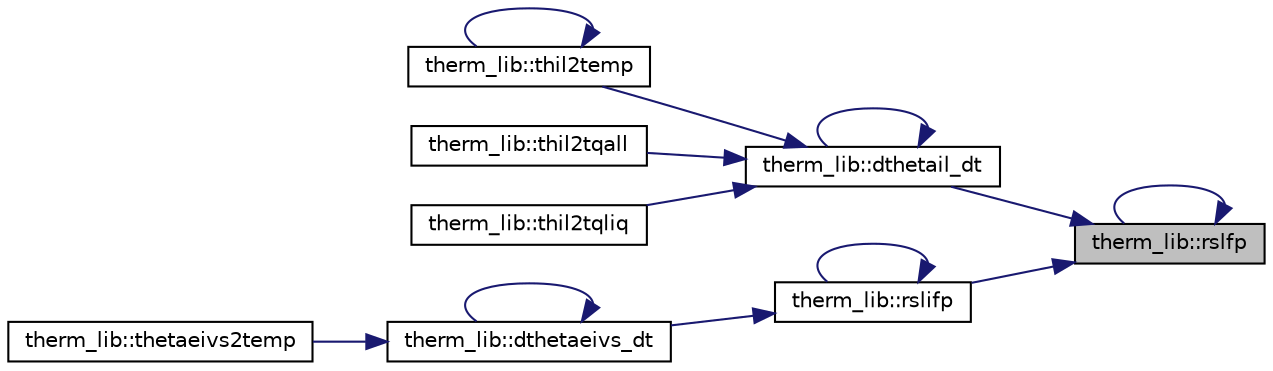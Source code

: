 digraph "therm_lib::rslfp"
{
 // LATEX_PDF_SIZE
  edge [fontname="Helvetica",fontsize="10",labelfontname="Helvetica",labelfontsize="10"];
  node [fontname="Helvetica",fontsize="10",shape=record];
  rankdir="RL";
  Node1 [label="therm_lib::rslfp",height=0.2,width=0.4,color="black", fillcolor="grey75", style="filled", fontcolor="black",tooltip=" "];
  Node1 -> Node2 [dir="back",color="midnightblue",fontsize="10",style="solid",fontname="Helvetica"];
  Node2 [label="therm_lib::dthetail_dt",height=0.2,width=0.4,color="black", fillcolor="white", style="filled",URL="$namespacetherm__lib.html#aece12bd6eb1571019dc09b9968d7e07e",tooltip=" "];
  Node2 -> Node2 [dir="back",color="midnightblue",fontsize="10",style="solid",fontname="Helvetica"];
  Node2 -> Node3 [dir="back",color="midnightblue",fontsize="10",style="solid",fontname="Helvetica"];
  Node3 [label="therm_lib::thil2temp",height=0.2,width=0.4,color="black", fillcolor="white", style="filled",URL="$namespacetherm__lib.html#ac1f38c4afbbc3cf5a540d4e87c8b22c8",tooltip=" "];
  Node3 -> Node3 [dir="back",color="midnightblue",fontsize="10",style="solid",fontname="Helvetica"];
  Node2 -> Node4 [dir="back",color="midnightblue",fontsize="10",style="solid",fontname="Helvetica"];
  Node4 [label="therm_lib::thil2tqall",height=0.2,width=0.4,color="black", fillcolor="white", style="filled",URL="$namespacetherm__lib.html#a8fda8004633d91addcf1c6004df3bd88",tooltip=" "];
  Node2 -> Node5 [dir="back",color="midnightblue",fontsize="10",style="solid",fontname="Helvetica"];
  Node5 [label="therm_lib::thil2tqliq",height=0.2,width=0.4,color="black", fillcolor="white", style="filled",URL="$namespacetherm__lib.html#a0285be7469fbc289302f23bd321fce36",tooltip=" "];
  Node1 -> Node1 [dir="back",color="midnightblue",fontsize="10",style="solid",fontname="Helvetica"];
  Node1 -> Node6 [dir="back",color="midnightblue",fontsize="10",style="solid",fontname="Helvetica"];
  Node6 [label="therm_lib::rslifp",height=0.2,width=0.4,color="black", fillcolor="white", style="filled",URL="$namespacetherm__lib.html#a3ba8735d59b87e78d614f76ed778b639",tooltip=" "];
  Node6 -> Node7 [dir="back",color="midnightblue",fontsize="10",style="solid",fontname="Helvetica"];
  Node7 [label="therm_lib::dthetaeivs_dt",height=0.2,width=0.4,color="black", fillcolor="white", style="filled",URL="$namespacetherm__lib.html#a2c2d9dff6ab1ea0e1385b7f94e322c26",tooltip=" "];
  Node7 -> Node7 [dir="back",color="midnightblue",fontsize="10",style="solid",fontname="Helvetica"];
  Node7 -> Node8 [dir="back",color="midnightblue",fontsize="10",style="solid",fontname="Helvetica"];
  Node8 [label="therm_lib::thetaeivs2temp",height=0.2,width=0.4,color="black", fillcolor="white", style="filled",URL="$namespacetherm__lib.html#a8067ee37cd0529f1940178817b175cbc",tooltip=" "];
  Node6 -> Node6 [dir="back",color="midnightblue",fontsize="10",style="solid",fontname="Helvetica"];
}
